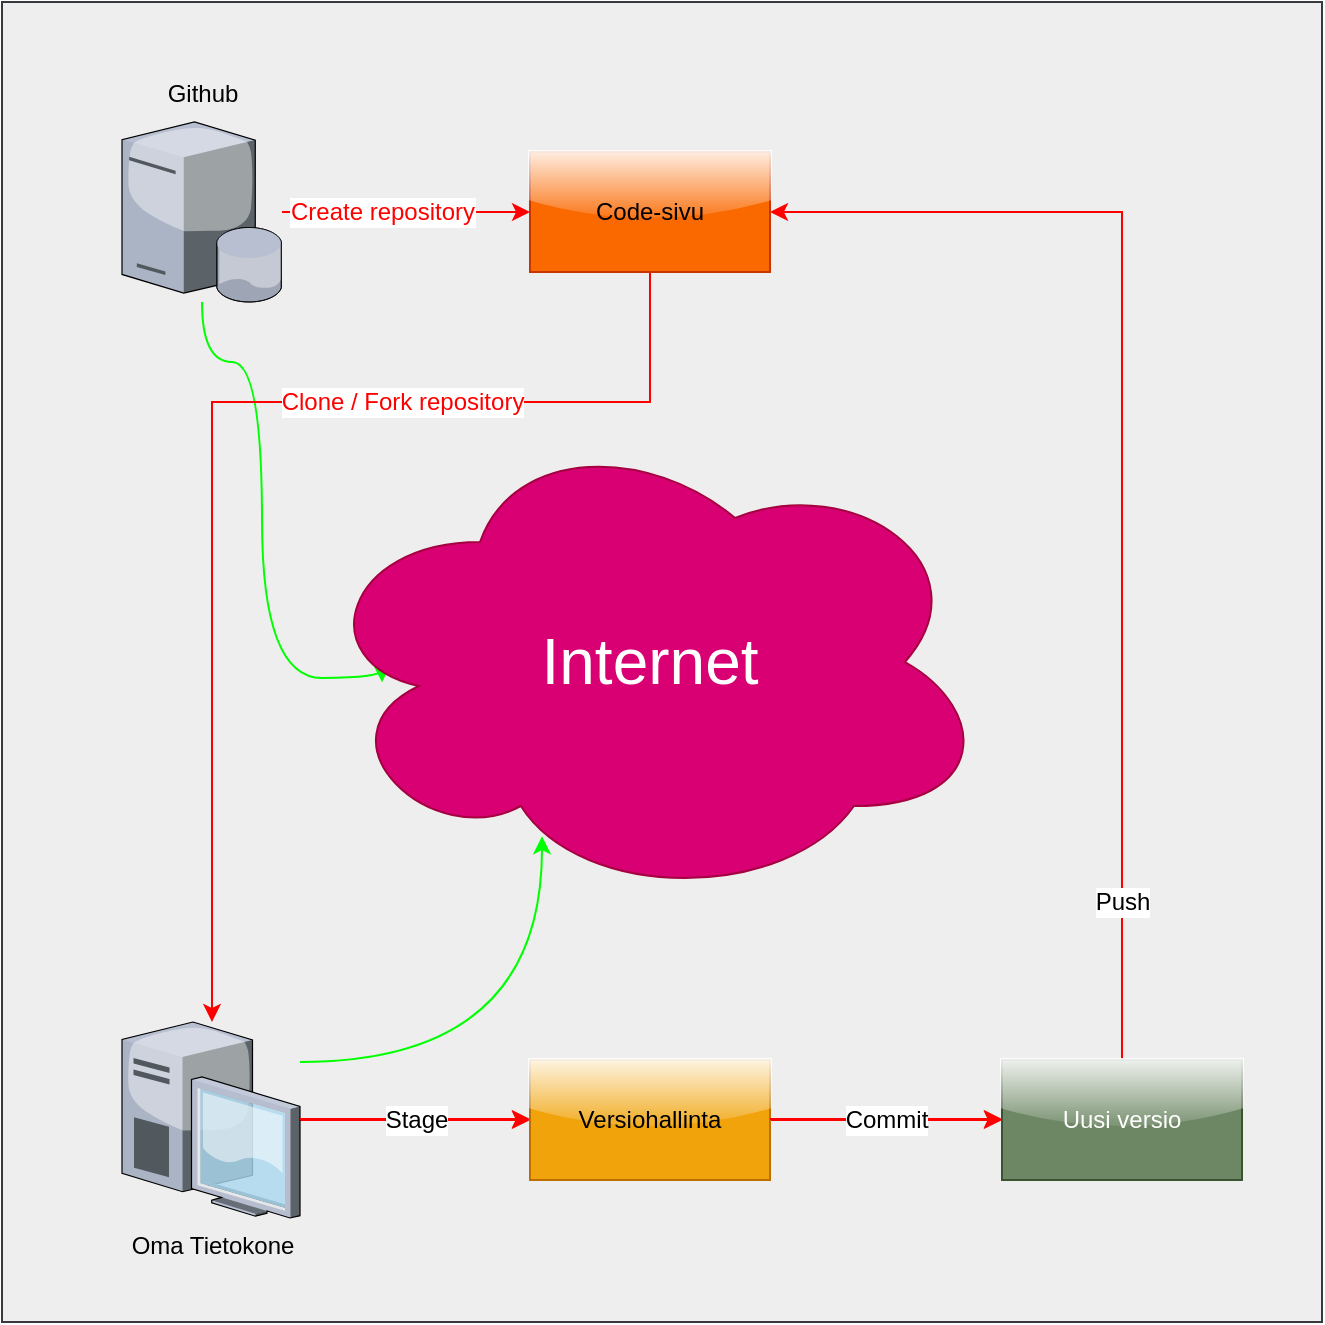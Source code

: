<mxfile version="20.7.4" type="device"><diagram id="Z26cjk4ytsfQv3rK6VXD" name="Page-1"><mxGraphModel dx="1098" dy="828" grid="1" gridSize="10" guides="1" tooltips="1" connect="1" arrows="1" fold="1" page="1" pageScale="1" pageWidth="827" pageHeight="1169" math="0" shadow="0"><root><mxCell id="0"/><mxCell id="1" parent="0"/><mxCell id="rMxWlk6hkYVzNQSb6rNL-21" value="" style="rounded=0;whiteSpace=wrap;html=1;shadow=0;glass=0;sketch=0;fontSize=32;fillColor=#eeeeee;strokeColor=#36393d;" vertex="1" parent="1"><mxGeometry x="90" y="160" width="660" height="660" as="geometry"/></mxCell><mxCell id="rMxWlk6hkYVzNQSb6rNL-9" value="&lt;font color=&quot;#ff0000&quot;&gt;Create repository&lt;/font&gt;" style="edgeStyle=orthogonalEdgeStyle;rounded=0;orthogonalLoop=1;jettySize=auto;html=1;fontSize=12;strokeColor=#FF0000;" edge="1" parent="1" source="rMxWlk6hkYVzNQSb6rNL-2" target="rMxWlk6hkYVzNQSb6rNL-7"><mxGeometry x="-0.194" relative="1" as="geometry"><mxPoint as="offset"/></mxGeometry></mxCell><mxCell id="rMxWlk6hkYVzNQSb6rNL-14" style="edgeStyle=orthogonalEdgeStyle;orthogonalLoop=1;jettySize=auto;html=1;strokeColor=#00FF00;fontSize=12;curved=1;entryX=0.106;entryY=0.542;entryDx=0;entryDy=0;entryPerimeter=0;" edge="1" parent="1" source="rMxWlk6hkYVzNQSb6rNL-2" target="rMxWlk6hkYVzNQSb6rNL-17"><mxGeometry relative="1" as="geometry"><mxPoint x="263" y="498" as="targetPoint"/><Array as="points"><mxPoint x="190" y="340"/><mxPoint x="220" y="340"/><mxPoint x="220" y="498"/><mxPoint x="280" y="498"/></Array></mxGeometry></mxCell><mxCell id="rMxWlk6hkYVzNQSb6rNL-2" value="&lt;font style=&quot;font-size: 12px;&quot;&gt;Github&lt;/font&gt;" style="verticalLabelPosition=top;sketch=0;aspect=fixed;html=1;verticalAlign=bottom;strokeColor=none;align=center;outlineConnect=0;shape=mxgraph.citrix.database_server;fontSize=32;labelPosition=center;" vertex="1" parent="1"><mxGeometry x="150" y="220" width="80" height="90" as="geometry"/></mxCell><mxCell id="rMxWlk6hkYVzNQSb6rNL-11" value="Stage" style="edgeStyle=orthogonalEdgeStyle;rounded=0;orthogonalLoop=1;jettySize=auto;html=1;fontSize=12;strokeColor=#FF0000;" edge="1" parent="1" source="rMxWlk6hkYVzNQSb6rNL-3" target="rMxWlk6hkYVzNQSb6rNL-5"><mxGeometry relative="1" as="geometry"/></mxCell><mxCell id="rMxWlk6hkYVzNQSb6rNL-15" style="edgeStyle=orthogonalEdgeStyle;curved=1;orthogonalLoop=1;jettySize=auto;html=1;strokeColor=#00FF00;fontSize=12;entryX=0.344;entryY=0.863;entryDx=0;entryDy=0;entryPerimeter=0;" edge="1" parent="1" source="rMxWlk6hkYVzNQSb6rNL-3" target="rMxWlk6hkYVzNQSb6rNL-17"><mxGeometry relative="1" as="geometry"><mxPoint x="360" y="596.44" as="targetPoint"/><Array as="points"><mxPoint x="360" y="690"/></Array></mxGeometry></mxCell><mxCell id="rMxWlk6hkYVzNQSb6rNL-3" value="Oma Tietokone" style="verticalLabelPosition=bottom;sketch=0;aspect=fixed;html=1;verticalAlign=top;strokeColor=none;align=center;outlineConnect=0;shape=mxgraph.citrix.desktop;fontSize=12;" vertex="1" parent="1"><mxGeometry x="150" y="670" width="89" height="98" as="geometry"/></mxCell><mxCell id="rMxWlk6hkYVzNQSb6rNL-12" value="Commit" style="edgeStyle=orthogonalEdgeStyle;rounded=0;orthogonalLoop=1;jettySize=auto;html=1;fontSize=12;strokeColor=#FF0000;" edge="1" parent="1" source="rMxWlk6hkYVzNQSb6rNL-5" target="rMxWlk6hkYVzNQSb6rNL-6"><mxGeometry relative="1" as="geometry"/></mxCell><mxCell id="rMxWlk6hkYVzNQSb6rNL-5" value="Versiohallinta" style="rounded=0;whiteSpace=wrap;html=1;fontSize=12;fillColor=#f0a30a;fontColor=#000000;strokeColor=#BD7000;glass=1;" vertex="1" parent="1"><mxGeometry x="354" y="689" width="120" height="60" as="geometry"/></mxCell><mxCell id="rMxWlk6hkYVzNQSb6rNL-13" value="Push" style="edgeStyle=orthogonalEdgeStyle;rounded=0;orthogonalLoop=1;jettySize=auto;html=1;entryX=1;entryY=0.5;entryDx=0;entryDy=0;fontSize=12;strokeColor=#FF0000;" edge="1" parent="1" source="rMxWlk6hkYVzNQSb6rNL-6" target="rMxWlk6hkYVzNQSb6rNL-7"><mxGeometry x="-0.737" relative="1" as="geometry"><Array as="points"><mxPoint x="650" y="265"/></Array><mxPoint as="offset"/></mxGeometry></mxCell><mxCell id="rMxWlk6hkYVzNQSb6rNL-6" value="Uusi versio" style="rounded=0;whiteSpace=wrap;html=1;fontSize=12;fillColor=#6d8764;strokeColor=#3A5431;fontColor=#ffffff;glass=1;shadow=0;" vertex="1" parent="1"><mxGeometry x="590" y="689" width="120" height="60" as="geometry"/></mxCell><mxCell id="rMxWlk6hkYVzNQSb6rNL-10" value="&lt;font color=&quot;#ff0000&quot;&gt;Clone / Fork repository&lt;/font&gt;" style="edgeStyle=orthogonalEdgeStyle;rounded=0;orthogonalLoop=1;jettySize=auto;html=1;fontSize=12;strokeColor=#FF0000;" edge="1" parent="1" source="rMxWlk6hkYVzNQSb6rNL-7" target="rMxWlk6hkYVzNQSb6rNL-3"><mxGeometry x="-0.364" relative="1" as="geometry"><Array as="points"><mxPoint x="414" y="360"/><mxPoint x="195" y="360"/></Array><mxPoint as="offset"/></mxGeometry></mxCell><mxCell id="rMxWlk6hkYVzNQSb6rNL-7" value="Code-sivu" style="rounded=0;whiteSpace=wrap;html=1;fontSize=12;fillColor=#fa6800;strokeColor=#C73500;fontColor=#000000;glass=1;" vertex="1" parent="1"><mxGeometry x="354" y="235" width="120" height="60" as="geometry"/></mxCell><mxCell id="rMxWlk6hkYVzNQSb6rNL-17" value="&lt;font style=&quot;font-size: 32px;&quot;&gt;Internet&lt;/font&gt;" style="ellipse;shape=cloud;whiteSpace=wrap;html=1;rounded=0;shadow=0;glass=1;fontSize=12;fillColor=#D80073;fontColor=#ffffff;strokeColor=#A50040;" vertex="1" parent="1"><mxGeometry x="244" y="370" width="340" height="240" as="geometry"/></mxCell><mxCell id="rMxWlk6hkYVzNQSb6rNL-22" value="Stage" style="edgeStyle=orthogonalEdgeStyle;rounded=0;orthogonalLoop=1;jettySize=auto;html=1;fontSize=12;strokeColor=#FF0000;" edge="1" parent="1"><mxGeometry relative="1" as="geometry"><mxPoint x="239" y="718.5" as="sourcePoint"/><mxPoint x="354" y="718.5" as="targetPoint"/></mxGeometry></mxCell><mxCell id="rMxWlk6hkYVzNQSb6rNL-23" value="Commit" style="edgeStyle=orthogonalEdgeStyle;rounded=0;orthogonalLoop=1;jettySize=auto;html=1;fontSize=12;strokeColor=#FF0000;" edge="1" parent="1"><mxGeometry relative="1" as="geometry"><mxPoint x="474" y="718.5" as="sourcePoint"/><mxPoint x="590" y="718.5" as="targetPoint"/></mxGeometry></mxCell></root></mxGraphModel></diagram></mxfile>
